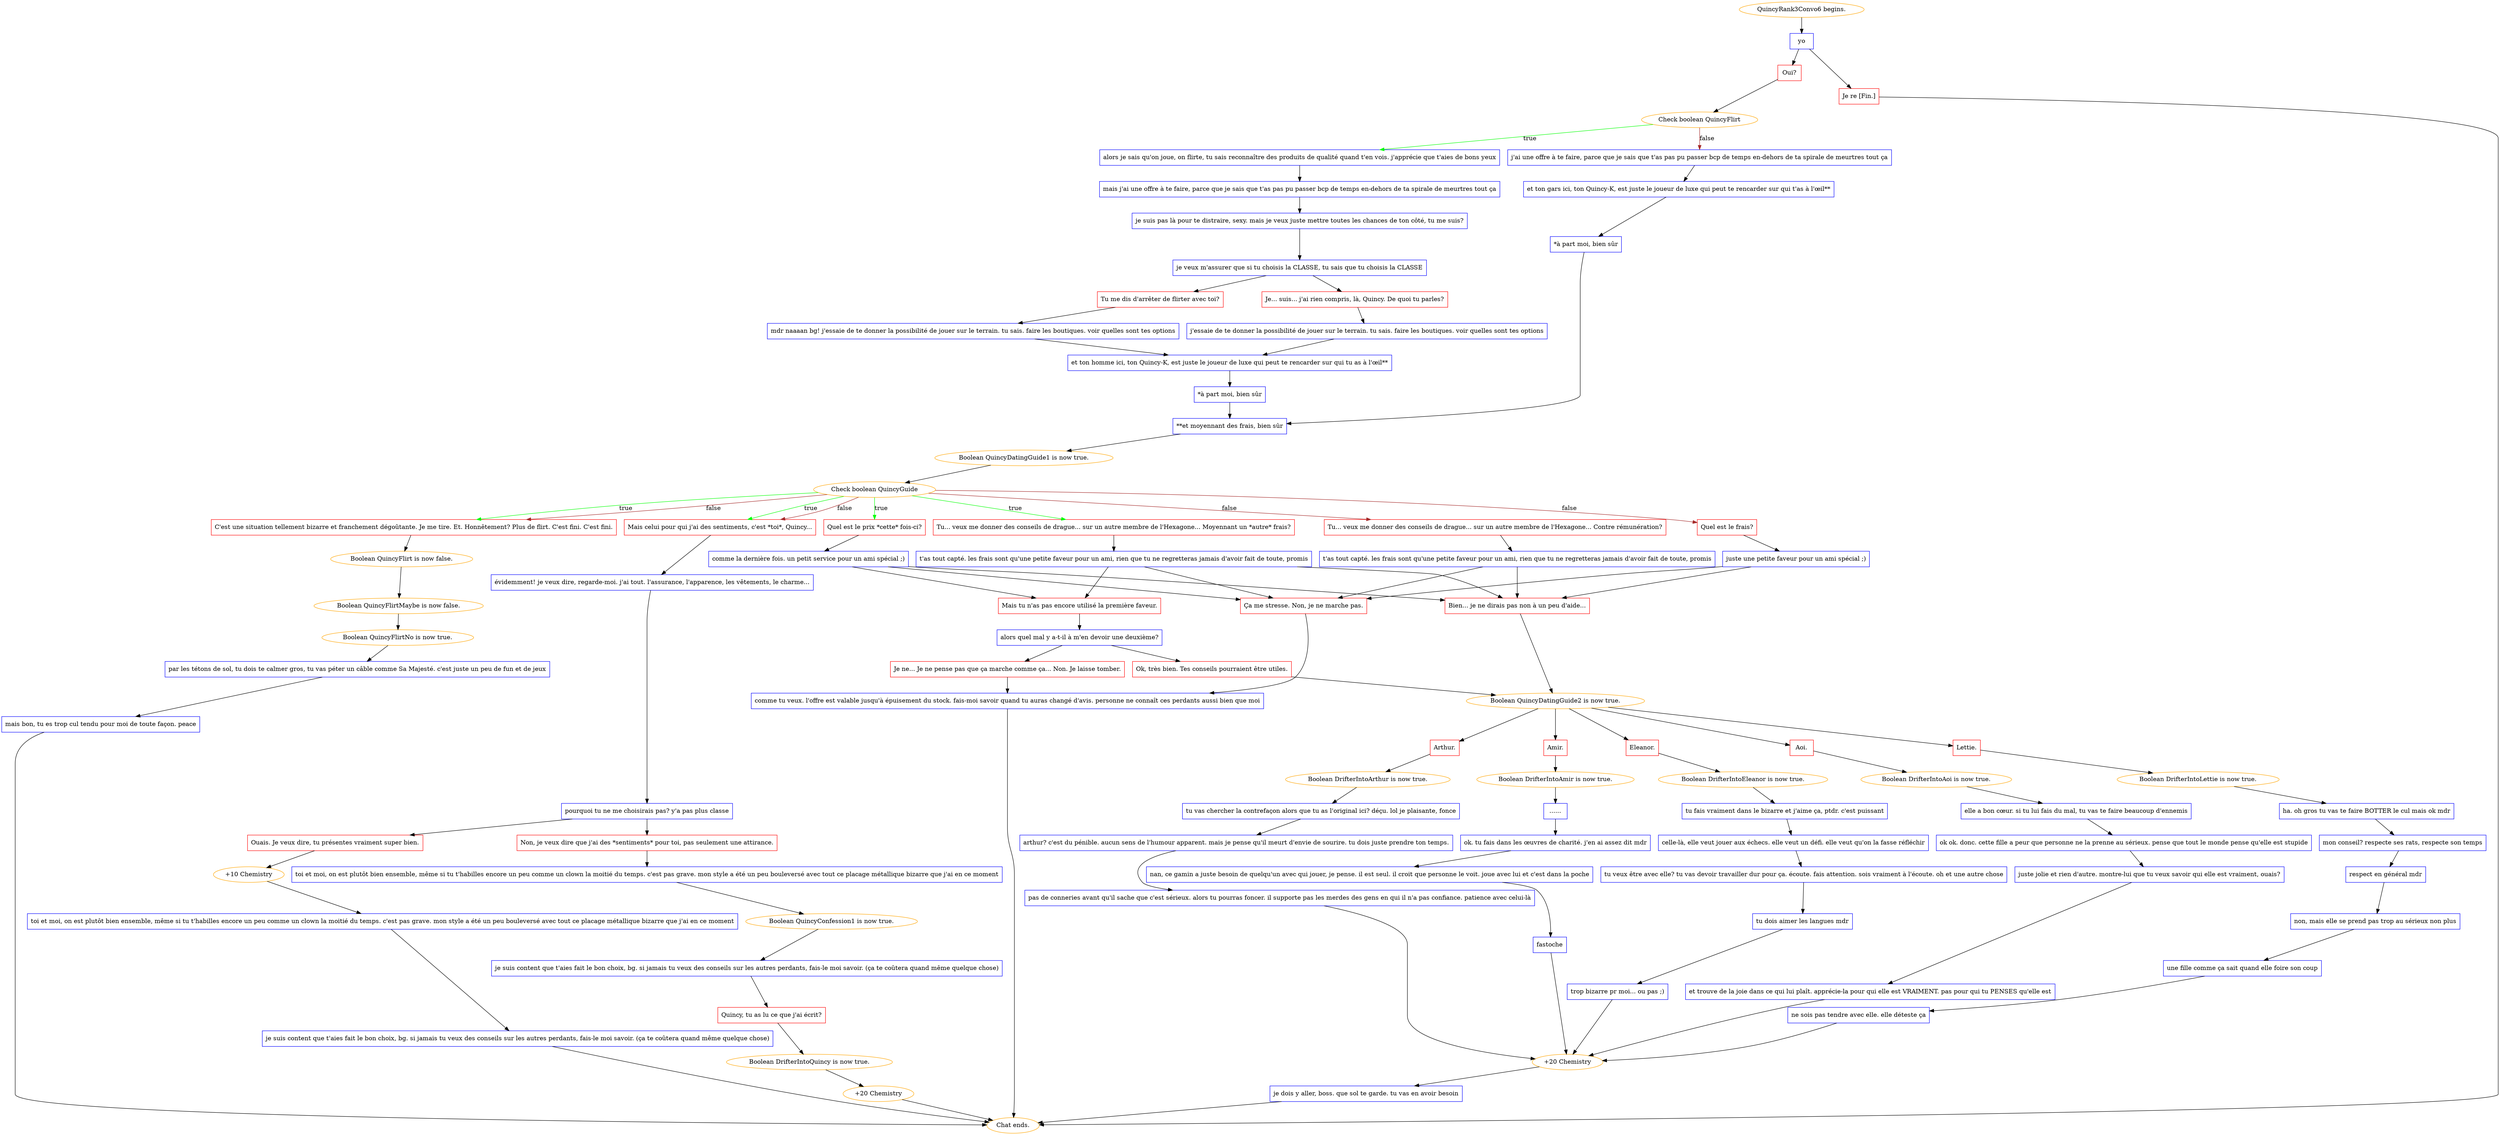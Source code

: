 digraph {
	"QuincyRank3Convo6 begins." [color=orange];
		"QuincyRank3Convo6 begins." -> j515797431;
	j515797431 [label="yo",shape=box,color=blue];
		j515797431 -> j4134495646;
		j515797431 -> j556673085;
	j4134495646 [label="Oui?",shape=box,color=red];
		j4134495646 -> j1014815872;
	j556673085 [label="Je re [Fin.]",shape=box,color=red];
		j556673085 -> "Chat ends.";
	j1014815872 [label="Check boolean QuincyFlirt",color=orange];
		j1014815872 -> j1101943590 [label=true,color=green];
		j1014815872 -> j3115926709 [label=false,color=brown];
	"Chat ends." [color=orange];
	j1101943590 [label="alors je sais qu'on joue, on flirte, tu sais reconnaître des produits de qualité quand t'en vois. j'apprécie que t'aies de bons yeux",shape=box,color=blue];
		j1101943590 -> j3307760540;
	j3115926709 [label="j'ai une offre à te faire, parce que je sais que t'as pas pu passer bcp de temps en-dehors de ta spirale de meurtres tout ça",shape=box,color=blue];
		j3115926709 -> j353159768;
	j3307760540 [label="mais j'ai une offre à te faire, parce que je sais que t'as pas pu passer bcp de temps en-dehors de ta spirale de meurtres tout ça",shape=box,color=blue];
		j3307760540 -> j216346413;
	j353159768 [label="et ton gars ici, ton Quincy-K, est juste le joueur de luxe qui peut te rencarder sur qui t'as à l'œil**",shape=box,color=blue];
		j353159768 -> j3815610374;
	j216346413 [label="je suis pas là pour te distraire, sexy. mais je veux juste mettre toutes les chances de ton côté, tu me suis?",shape=box,color=blue];
		j216346413 -> j2431589415;
	j3815610374 [label="*à part moi, bien sûr",shape=box,color=blue];
		j3815610374 -> j2199981621;
	j2431589415 [label="je veux m'assurer que si tu choisis la CLASSE, tu sais que tu choisis la CLASSE",shape=box,color=blue];
		j2431589415 -> j2739628080;
		j2431589415 -> j1220424323;
	j2199981621 [label="**et moyennant des frais, bien sûr",shape=box,color=blue];
		j2199981621 -> j3858156737;
	j2739628080 [label="Je... suis... j'ai rien compris, là, Quincy. De quoi tu parles?",shape=box,color=red];
		j2739628080 -> j4092718721;
	j1220424323 [label="Tu me dis d'arrêter de flirter avec toi?",shape=box,color=red];
		j1220424323 -> j2457994031;
	j3858156737 [label="Boolean QuincyDatingGuide1 is now true.",color=orange];
		j3858156737 -> j3595540058;
	j4092718721 [label="j'essaie de te donner la possibilité de jouer sur le terrain. tu sais. faire les boutiques. voir quelles sont tes options",shape=box,color=blue];
		j4092718721 -> j3319580291;
	j2457994031 [label="mdr naaaan bg! j'essaie de te donner la possibilité de jouer sur le terrain. tu sais. faire les boutiques. voir quelles sont tes options",shape=box,color=blue];
		j2457994031 -> j3319580291;
	j3595540058 [label="Check boolean QuincyGuide",color=orange];
		j3595540058 -> j22499941 [label=true,color=green];
		j3595540058 -> j506780064 [label=true,color=green];
		j3595540058 -> j1713761496 [label=true,color=green];
		j3595540058 -> j1881643537 [label=true,color=green];
		j3595540058 -> j1493537836 [label=false,color=brown];
		j3595540058 -> j164503734 [label=false,color=brown];
		j3595540058 -> j1713761496 [label=false,color=brown];
		j3595540058 -> j1881643537 [label=false,color=brown];
	j3319580291 [label="et ton homme ici, ton Quincy-K, est juste le joueur de luxe qui peut te rencarder sur qui tu as à l'œil**",shape=box,color=blue];
		j3319580291 -> j3125569220;
	j22499941 [label="Tu... veux me donner des conseils de drague... sur un autre membre de l'Hexagone... Moyennant un *autre* frais?",shape=box,color=red];
		j22499941 -> j3065065987;
	j506780064 [label="Quel est le prix *cette* fois-ci?",shape=box,color=red];
		j506780064 -> j2093480600;
	j1713761496 [label="C'est une situation tellement bizarre et franchement dégoûtante. Je me tire. Et. Honnêtement? Plus de flirt. C'est fini. C'est fini.",shape=box,color=red];
		j1713761496 -> j586578664;
	j1881643537 [label="Mais celui pour qui j'ai des sentiments, c'est *toi*, Quincy...",shape=box,color=red];
		j1881643537 -> j1338327737;
	j1493537836 [label="Quel est le frais?",shape=box,color=red];
		j1493537836 -> j2213681989;
	j164503734 [label="Tu... veux me donner des conseils de drague... sur un autre membre de l'Hexagone... Contre rémunération?",shape=box,color=red];
		j164503734 -> j423088128;
	j3125569220 [label="*à part moi, bien sûr",shape=box,color=blue];
		j3125569220 -> j2199981621;
	j3065065987 [label="t'as tout capté. les frais sont qu'une petite faveur pour un ami, rien que tu ne regretteras jamais d'avoir fait de toute, promis",shape=box,color=blue];
		j3065065987 -> j1059892719;
		j3065065987 -> j3865066429;
		j3065065987 -> j836429969;
	j2093480600 [label="comme la dernière fois. un petit service pour un ami spécial ;)",shape=box,color=blue];
		j2093480600 -> j1059892719;
		j2093480600 -> j3865066429;
		j2093480600 -> j836429969;
	j586578664 [label="Boolean QuincyFlirt is now false.",color=orange];
		j586578664 -> j1796518485;
	j1338327737 [label="évidemment! je veux dire, regarde-moi. j'ai tout. l'assurance, l'apparence, les vêtements, le charme...",shape=box,color=blue];
		j1338327737 -> j4063753694;
	j2213681989 [label="juste une petite faveur pour un ami spécial ;)",shape=box,color=blue];
		j2213681989 -> j3865066429;
		j2213681989 -> j836429969;
	j423088128 [label="t'as tout capté. les frais sont qu'une petite faveur pour un ami, rien que tu ne regretteras jamais d'avoir fait de toute, promis",shape=box,color=blue];
		j423088128 -> j3865066429;
		j423088128 -> j836429969;
	j1059892719 [label="Mais tu n'as pas encore utilisé la première faveur.",shape=box,color=red];
		j1059892719 -> j1877163055;
	j3865066429 [label="Ça me stresse. Non, je ne marche pas.",shape=box,color=red];
		j3865066429 -> j2757234150;
	j836429969 [label="Bien... je ne dirais pas non à un peu d'aide...",shape=box,color=red];
		j836429969 -> j3319277691;
	j1796518485 [label="Boolean QuincyFlirtMaybe is now false.",color=orange];
		j1796518485 -> j3543180309;
	j4063753694 [label="pourquoi tu ne me choisirais pas? y'a pas plus classe",shape=box,color=blue];
		j4063753694 -> j1687529413;
		j4063753694 -> j4123500635;
	j1877163055 [label="alors quel mal y a-t-il à m'en devoir une deuxième?",shape=box,color=blue];
		j1877163055 -> j1837183607;
		j1877163055 -> j3516065581;
	j2757234150 [label="comme tu veux. l'offre est valable jusqu'à épuisement du stock. fais-moi savoir quand tu auras changé d'avis. personne ne connaît ces perdants aussi bien que moi",shape=box,color=blue];
		j2757234150 -> "Chat ends.";
	j3319277691 [label="Boolean QuincyDatingGuide2 is now true.",color=orange];
		j3319277691 -> j4226687468;
		j3319277691 -> j3450883925;
		j3319277691 -> j2749808710;
		j3319277691 -> j3530171095;
		j3319277691 -> j364047975;
	j3543180309 [label="Boolean QuincyFlirtNo is now true.",color=orange];
		j3543180309 -> j1352603395;
	j1687529413 [label="Non, je veux dire que j'ai des *sentiments* pour toi, pas seulement une attirance.",shape=box,color=red];
		j1687529413 -> j3899545753;
	j4123500635 [label="Ouais. Je veux dire, tu présentes vraiment super bien.",shape=box,color=red];
		j4123500635 -> j3627184616;
	j1837183607 [label="Je ne... Je ne pense pas que ça marche comme ça... Non. Je laisse tomber.",shape=box,color=red];
		j1837183607 -> j2757234150;
	j3516065581 [label="Ok, très bien. Tes conseils pourraient être utiles.",shape=box,color=red];
		j3516065581 -> j3319277691;
	j4226687468 [label="Lettie.",shape=box,color=red];
		j4226687468 -> j3246894378;
	j3450883925 [label="Arthur.",shape=box,color=red];
		j3450883925 -> j980025410;
	j2749808710 [label="Amir.",shape=box,color=red];
		j2749808710 -> j3172877826;
	j3530171095 [label="Eleanor.",shape=box,color=red];
		j3530171095 -> j373948031;
	j364047975 [label="Aoi.",shape=box,color=red];
		j364047975 -> j2252295963;
	j1352603395 [label="par les tétons de sol, tu dois te calmer gros, tu vas péter un câble comme Sa Majesté. c'est juste un peu de fun et de jeux",shape=box,color=blue];
		j1352603395 -> j1192821467;
	j3899545753 [label="toi et moi, on est plutôt bien ensemble, même si tu t'habilles encore un peu comme un clown la moitié du temps. c'est pas grave. mon style a été un peu bouleversé avec tout ce placage métallique bizarre que j'ai en ce moment",shape=box,color=blue];
		j3899545753 -> j3906258931;
	j3627184616 [label="+10 Chemistry",color=orange];
		j3627184616 -> j592572459;
	j3246894378 [label="Boolean DrifterIntoLettie is now true.",color=orange];
		j3246894378 -> j3203302800;
	j980025410 [label="Boolean DrifterIntoArthur is now true.",color=orange];
		j980025410 -> j3539487034;
	j3172877826 [label="Boolean DrifterIntoAmir is now true.",color=orange];
		j3172877826 -> j2332343736;
	j373948031 [label="Boolean DrifterIntoEleanor is now true.",color=orange];
		j373948031 -> j1007373628;
	j2252295963 [label="Boolean DrifterIntoAoi is now true.",color=orange];
		j2252295963 -> j2815807525;
	j1192821467 [label="mais bon, tu es trop cul tendu pour moi de toute façon. peace",shape=box,color=blue];
		j1192821467 -> "Chat ends.";
	j3906258931 [label="Boolean QuincyConfession1 is now true.",color=orange];
		j3906258931 -> j1145751682;
	j592572459 [label="toi et moi, on est plutôt bien ensemble, même si tu t'habilles encore un peu comme un clown la moitié du temps. c'est pas grave. mon style a été un peu bouleversé avec tout ce placage métallique bizarre que j'ai en ce moment",shape=box,color=blue];
		j592572459 -> j1903483002;
	j3203302800 [label="ha. oh gros tu vas te faire BOTTER le cul mais ok mdr",shape=box,color=blue];
		j3203302800 -> j3546118779;
	j3539487034 [label="tu vas chercher la contrefaçon alors que tu as l'original ici? déçu. lol je plaisante, fonce",shape=box,color=blue];
		j3539487034 -> j880394063;
	j2332343736 [label="......",shape=box,color=blue];
		j2332343736 -> j2407435622;
	j1007373628 [label="tu fais vraiment dans le bizarre et j'aime ça, ptdr. c'est puissant",shape=box,color=blue];
		j1007373628 -> j285445974;
	j2815807525 [label="elle a bon cœur. si tu lui fais du mal, tu vas te faire beaucoup d'ennemis",shape=box,color=blue];
		j2815807525 -> j2215818577;
	j1145751682 [label="je suis content que t'aies fait le bon choix, bg. si jamais tu veux des conseils sur les autres perdants, fais-le moi savoir. (ça te coûtera quand même quelque chose)",shape=box,color=blue];
		j1145751682 -> j3843006624;
	j1903483002 [label="je suis content que t'aies fait le bon choix, bg. si jamais tu veux des conseils sur les autres perdants, fais-le moi savoir. (ça te coûtera quand même quelque chose)",shape=box,color=blue];
		j1903483002 -> "Chat ends.";
	j3546118779 [label="mon conseil? respecte ses rats, respecte son temps",shape=box,color=blue];
		j3546118779 -> j3047358045;
	j880394063 [label="arthur? c'est du pénible. aucun sens de l'humour apparent. mais je pense qu'il meurt d'envie de sourire. tu dois juste prendre ton temps.",shape=box,color=blue];
		j880394063 -> j1873592130;
	j2407435622 [label="ok. tu fais dans les œuvres de charité. j'en ai assez dit mdr",shape=box,color=blue];
		j2407435622 -> j1711245393;
	j285445974 [label="celle-là, elle veut jouer aux échecs. elle veut un défi. elle veut qu'on la fasse réfléchir",shape=box,color=blue];
		j285445974 -> j1116874342;
	j2215818577 [label="ok ok. donc. cette fille a peur que personne ne la prenne au sérieux. pense que tout le monde pense qu'elle est stupide",shape=box,color=blue];
		j2215818577 -> j923186472;
	j3843006624 [label="Quincy, tu as lu ce que j'ai écrit?",shape=box,color=red];
		j3843006624 -> j359041193;
	j3047358045 [label="respect en général mdr",shape=box,color=blue];
		j3047358045 -> j3689374493;
	j1873592130 [label="pas de conneries avant qu'il sache que c'est sérieux. alors tu pourras foncer. il supporte pas les merdes des gens en qui il n'a pas confiance. patience avec celui-là",shape=box,color=blue];
		j1873592130 -> j1767541497;
	j1711245393 [label="nan, ce gamin a juste besoin de quelqu'un avec qui jouer, je pense. il est seul. il croit que personne le voit. joue avec lui et c'est dans la poche",shape=box,color=blue];
		j1711245393 -> j725871326;
	j1116874342 [label="tu veux être avec elle? tu vas devoir travailler dur pour ça. écoute. fais attention. sois vraiment à l'écoute. oh et une autre chose",shape=box,color=blue];
		j1116874342 -> j1173304743;
	j923186472 [label="juste jolie et rien d'autre. montre-lui que tu veux savoir qui elle est vraiment, ouais?",shape=box,color=blue];
		j923186472 -> j2664393978;
	j359041193 [label="Boolean DrifterIntoQuincy is now true.",color=orange];
		j359041193 -> j367054140;
	j3689374493 [label="non, mais elle se prend pas trop au sérieux non plus",shape=box,color=blue];
		j3689374493 -> j3364609826;
	j1767541497 [label="+20 Chemistry",color=orange];
		j1767541497 -> j2654741619;
	j725871326 [label="fastoche",shape=box,color=blue];
		j725871326 -> j1767541497;
	j1173304743 [label="tu dois aimer les langues mdr",shape=box,color=blue];
		j1173304743 -> j998887952;
	j2664393978 [label="et trouve de la joie dans ce qui lui plaît. apprécie-la pour qui elle est VRAIMENT. pas pour qui tu PENSES qu'elle est",shape=box,color=blue];
		j2664393978 -> j1767541497;
	j367054140 [label="+20 Chemistry",color=orange];
		j367054140 -> "Chat ends.";
	j3364609826 [label="une fille comme ça sait quand elle foire son coup",shape=box,color=blue];
		j3364609826 -> j445305948;
	j2654741619 [label="je dois y aller, boss. que sol te garde. tu vas en avoir besoin",shape=box,color=blue];
		j2654741619 -> "Chat ends.";
	j998887952 [label="trop bizarre pr moi... ou pas ;)",shape=box,color=blue];
		j998887952 -> j1767541497;
	j445305948 [label="ne sois pas tendre avec elle. elle déteste ça",shape=box,color=blue];
		j445305948 -> j1767541497;
}